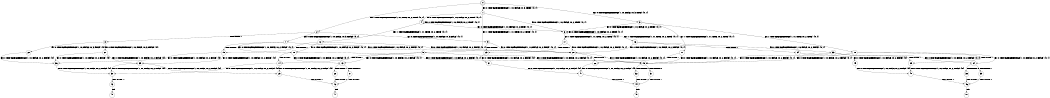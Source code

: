 digraph BCG {
size = "7, 10.5";
center = TRUE;
node [shape = circle];
0 [peripheries = 2];
0 -> 1 [label = "EX !0 !ATOMIC_EXCH_BRANCH (1, +0, FALSE, +0, 3, TRUE) !{0, 1}"];
0 -> 2 [label = "EX !1 !ATOMIC_EXCH_BRANCH (1, +1, TRUE, +0, 2, TRUE) !{0, 1}"];
0 -> 3 [label = "EX !0 !ATOMIC_EXCH_BRANCH (1, +0, FALSE, +0, 3, TRUE) !{0, 1}"];
1 -> 4 [label = "EX !0 !ATOMIC_EXCH_BRANCH (1, +0, FALSE, +0, 2, TRUE) !{0, 1}"];
1 -> 5 [label = "EX !1 !ATOMIC_EXCH_BRANCH (1, +1, TRUE, +0, 2, TRUE) !{0, 1}"];
1 -> 6 [label = "EX !0 !ATOMIC_EXCH_BRANCH (1, +0, FALSE, +0, 2, TRUE) !{0, 1}"];
2 -> 7 [label = "EX !0 !ATOMIC_EXCH_BRANCH (1, +0, FALSE, +0, 3, FALSE) !{0, 1}"];
2 -> 8 [label = "TERMINATE !1"];
2 -> 9 [label = "EX !0 !ATOMIC_EXCH_BRANCH (1, +0, FALSE, +0, 3, FALSE) !{0, 1}"];
3 -> 10 [label = "EX !1 !ATOMIC_EXCH_BRANCH (1, +1, TRUE, +0, 2, TRUE) !{0, 1}"];
3 -> 6 [label = "EX !0 !ATOMIC_EXCH_BRANCH (1, +0, FALSE, +0, 2, TRUE) !{0, 1}"];
3 -> 11 [label = "EX !1 !ATOMIC_EXCH_BRANCH (1, +1, TRUE, +0, 2, TRUE) !{0, 1}"];
4 -> 4 [label = "EX !0 !ATOMIC_EXCH_BRANCH (1, +0, FALSE, +0, 2, TRUE) !{0, 1}"];
4 -> 12 [label = "EX !1 !ATOMIC_EXCH_BRANCH (1, +1, TRUE, +0, 2, TRUE) !{0, 1}"];
4 -> 6 [label = "EX !0 !ATOMIC_EXCH_BRANCH (1, +0, FALSE, +0, 2, TRUE) !{0, 1}"];
5 -> 13 [label = "EX !0 !ATOMIC_EXCH_BRANCH (1, +0, FALSE, +0, 2, FALSE) !{0, 1}"];
5 -> 14 [label = "TERMINATE !1"];
5 -> 15 [label = "EX !0 !ATOMIC_EXCH_BRANCH (1, +0, FALSE, +0, 2, FALSE) !{0, 1}"];
6 -> 16 [label = "EX !1 !ATOMIC_EXCH_BRANCH (1, +1, TRUE, +0, 2, TRUE) !{0, 1}"];
6 -> 6 [label = "EX !0 !ATOMIC_EXCH_BRANCH (1, +0, FALSE, +0, 2, TRUE) !{0, 1}"];
6 -> 17 [label = "EX !1 !ATOMIC_EXCH_BRANCH (1, +1, TRUE, +0, 2, TRUE) !{0, 1}"];
7 -> 18 [label = "EX !0 !ATOMIC_EXCH_BRANCH (1, +0, FALSE, +0, 2, FALSE) !{0, 1}"];
7 -> 19 [label = "TERMINATE !1"];
7 -> 20 [label = "EX !0 !ATOMIC_EXCH_BRANCH (1, +0, FALSE, +0, 2, FALSE) !{0, 1}"];
8 -> 21 [label = "EX !0 !ATOMIC_EXCH_BRANCH (1, +0, FALSE, +0, 3, FALSE) !{0}"];
8 -> 22 [label = "EX !0 !ATOMIC_EXCH_BRANCH (1, +0, FALSE, +0, 3, FALSE) !{0}"];
9 -> 20 [label = "EX !0 !ATOMIC_EXCH_BRANCH (1, +0, FALSE, +0, 2, FALSE) !{0, 1}"];
9 -> 23 [label = "TERMINATE !1"];
10 -> 24 [label = "EX !0 !ATOMIC_EXCH_BRANCH (1, +0, FALSE, +0, 2, FALSE) !{0, 1}"];
10 -> 25 [label = "TERMINATE !1"];
10 -> 15 [label = "EX !0 !ATOMIC_EXCH_BRANCH (1, +0, FALSE, +0, 2, FALSE) !{0, 1}"];
11 -> 15 [label = "EX !0 !ATOMIC_EXCH_BRANCH (1, +0, FALSE, +0, 2, FALSE) !{0, 1}"];
11 -> 26 [label = "TERMINATE !1"];
12 -> 18 [label = "EX !0 !ATOMIC_EXCH_BRANCH (1, +0, FALSE, +0, 2, FALSE) !{0, 1}"];
12 -> 19 [label = "TERMINATE !1"];
12 -> 20 [label = "EX !0 !ATOMIC_EXCH_BRANCH (1, +0, FALSE, +0, 2, FALSE) !{0, 1}"];
13 -> 27 [label = "TERMINATE !0"];
13 -> 28 [label = "TERMINATE !1"];
14 -> 29 [label = "EX !0 !ATOMIC_EXCH_BRANCH (1, +0, FALSE, +0, 2, FALSE) !{0}"];
14 -> 30 [label = "EX !0 !ATOMIC_EXCH_BRANCH (1, +0, FALSE, +0, 2, FALSE) !{0}"];
15 -> 31 [label = "TERMINATE !0"];
15 -> 32 [label = "TERMINATE !1"];
16 -> 33 [label = "EX !0 !ATOMIC_EXCH_BRANCH (1, +0, FALSE, +0, 2, FALSE) !{0, 1}"];
16 -> 34 [label = "TERMINATE !1"];
16 -> 20 [label = "EX !0 !ATOMIC_EXCH_BRANCH (1, +0, FALSE, +0, 2, FALSE) !{0, 1}"];
17 -> 20 [label = "EX !0 !ATOMIC_EXCH_BRANCH (1, +0, FALSE, +0, 2, FALSE) !{0, 1}"];
17 -> 23 [label = "TERMINATE !1"];
18 -> 13 [label = "EX !0 !ATOMIC_EXCH_BRANCH (1, +0, FALSE, +0, 2, FALSE) !{0, 1}"];
18 -> 14 [label = "TERMINATE !1"];
18 -> 15 [label = "EX !0 !ATOMIC_EXCH_BRANCH (1, +0, FALSE, +0, 2, FALSE) !{0, 1}"];
19 -> 35 [label = "EX !0 !ATOMIC_EXCH_BRANCH (1, +0, FALSE, +0, 2, FALSE) !{0}"];
19 -> 36 [label = "EX !0 !ATOMIC_EXCH_BRANCH (1, +0, FALSE, +0, 2, FALSE) !{0}"];
20 -> 15 [label = "EX !0 !ATOMIC_EXCH_BRANCH (1, +0, FALSE, +0, 2, FALSE) !{0, 1}"];
20 -> 26 [label = "TERMINATE !1"];
21 -> 35 [label = "EX !0 !ATOMIC_EXCH_BRANCH (1, +0, FALSE, +0, 2, FALSE) !{0}"];
21 -> 36 [label = "EX !0 !ATOMIC_EXCH_BRANCH (1, +0, FALSE, +0, 2, FALSE) !{0}"];
22 -> 36 [label = "EX !0 !ATOMIC_EXCH_BRANCH (1, +0, FALSE, +0, 2, FALSE) !{0}"];
23 -> 37 [label = "EX !0 !ATOMIC_EXCH_BRANCH (1, +0, FALSE, +0, 2, FALSE) !{0}"];
24 -> 38 [label = "TERMINATE !0"];
24 -> 39 [label = "TERMINATE !1"];
25 -> 40 [label = "EX !0 !ATOMIC_EXCH_BRANCH (1, +0, FALSE, +0, 2, FALSE) !{0}"];
26 -> 41 [label = "EX !0 !ATOMIC_EXCH_BRANCH (1, +0, FALSE, +0, 2, FALSE) !{0}"];
27 -> 42 [label = "TERMINATE !1"];
28 -> 42 [label = "TERMINATE !0"];
29 -> 42 [label = "TERMINATE !0"];
30 -> 43 [label = "TERMINATE !0"];
31 -> 44 [label = "TERMINATE !1"];
32 -> 44 [label = "TERMINATE !0"];
33 -> 24 [label = "EX !0 !ATOMIC_EXCH_BRANCH (1, +0, FALSE, +0, 2, FALSE) !{0, 1}"];
33 -> 25 [label = "TERMINATE !1"];
33 -> 15 [label = "EX !0 !ATOMIC_EXCH_BRANCH (1, +0, FALSE, +0, 2, FALSE) !{0, 1}"];
34 -> 45 [label = "EX !0 !ATOMIC_EXCH_BRANCH (1, +0, FALSE, +0, 2, FALSE) !{0}"];
35 -> 29 [label = "EX !0 !ATOMIC_EXCH_BRANCH (1, +0, FALSE, +0, 2, FALSE) !{0}"];
35 -> 30 [label = "EX !0 !ATOMIC_EXCH_BRANCH (1, +0, FALSE, +0, 2, FALSE) !{0}"];
36 -> 30 [label = "EX !0 !ATOMIC_EXCH_BRANCH (1, +0, FALSE, +0, 2, FALSE) !{0}"];
37 -> 41 [label = "EX !0 !ATOMIC_EXCH_BRANCH (1, +0, FALSE, +0, 2, FALSE) !{0}"];
38 -> 46 [label = "TERMINATE !1"];
39 -> 46 [label = "TERMINATE !0"];
40 -> 46 [label = "TERMINATE !0"];
41 -> 44 [label = "TERMINATE !0"];
42 -> 47 [label = "exit"];
43 -> 48 [label = "exit"];
44 -> 49 [label = "exit"];
45 -> 40 [label = "EX !0 !ATOMIC_EXCH_BRANCH (1, +0, FALSE, +0, 2, FALSE) !{0}"];
46 -> 50 [label = "exit"];
}
